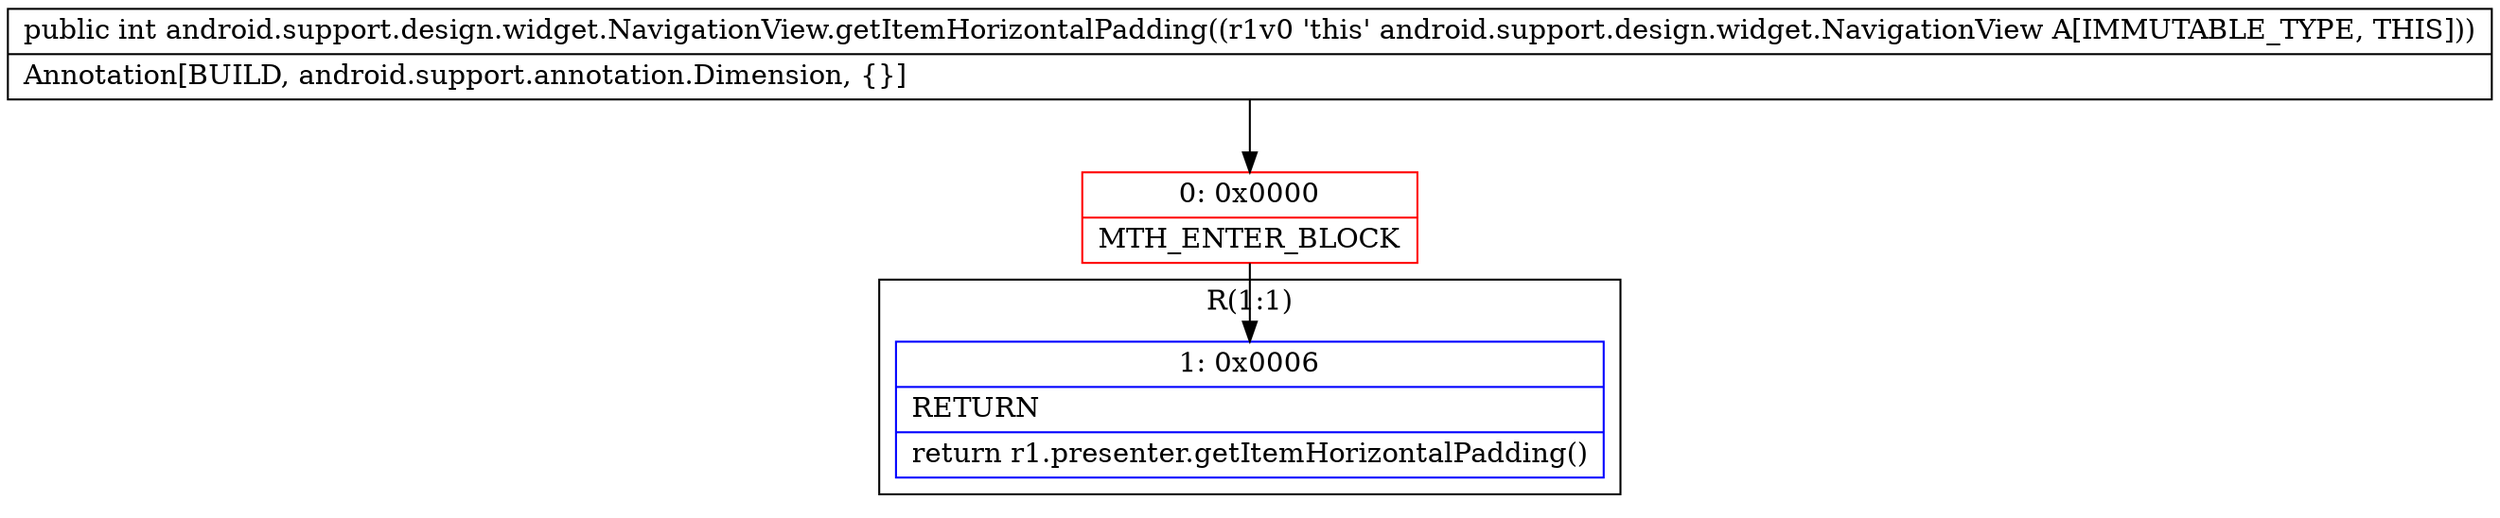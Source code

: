 digraph "CFG forandroid.support.design.widget.NavigationView.getItemHorizontalPadding()I" {
subgraph cluster_Region_1892348592 {
label = "R(1:1)";
node [shape=record,color=blue];
Node_1 [shape=record,label="{1\:\ 0x0006|RETURN\l|return r1.presenter.getItemHorizontalPadding()\l}"];
}
Node_0 [shape=record,color=red,label="{0\:\ 0x0000|MTH_ENTER_BLOCK\l}"];
MethodNode[shape=record,label="{public int android.support.design.widget.NavigationView.getItemHorizontalPadding((r1v0 'this' android.support.design.widget.NavigationView A[IMMUTABLE_TYPE, THIS]))  | Annotation[BUILD, android.support.annotation.Dimension, \{\}]\l}"];
MethodNode -> Node_0;
Node_0 -> Node_1;
}

